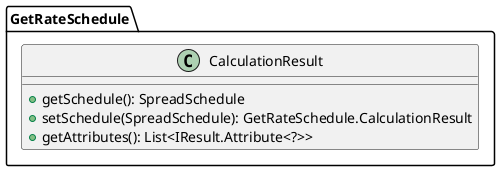 @startuml

    class GetRateSchedule.CalculationResult [[GetRateSchedule.CalculationResult.html]] {
        +getSchedule(): SpreadSchedule
        +setSchedule(SpreadSchedule): GetRateSchedule.CalculationResult
        +getAttributes(): List<IResult.Attribute<?>>
    }

@enduml
